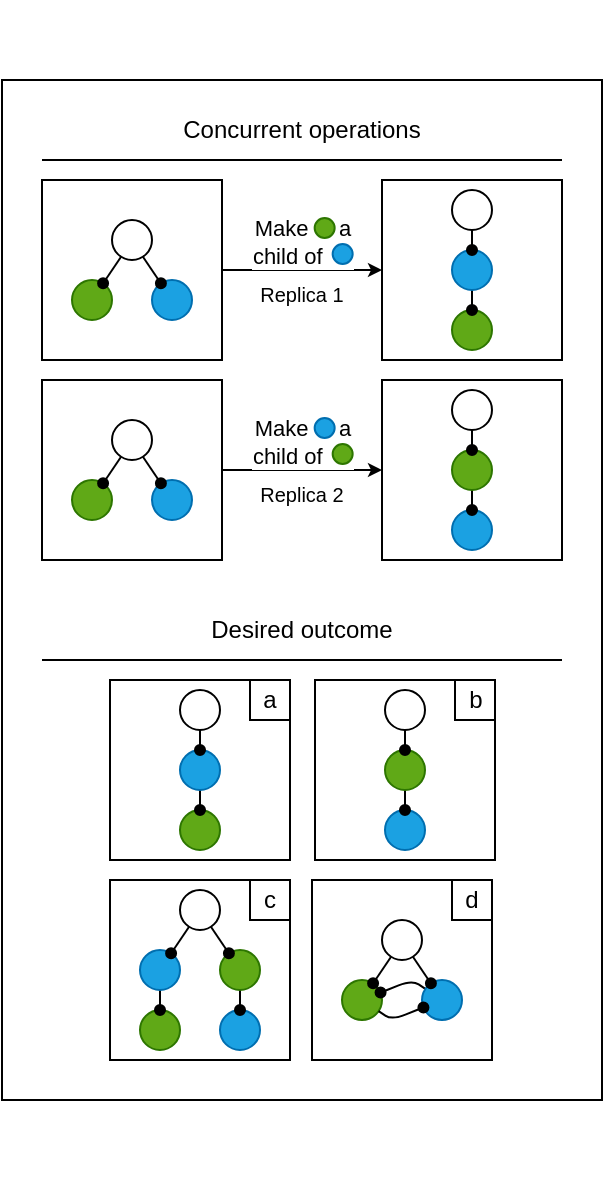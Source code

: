 <mxfile>
    <diagram id="QmS3PArWWQofFNdtgQve" name="Page-1">
        <mxGraphModel dx="1017" dy="824" grid="1" gridSize="10" guides="1" tooltips="1" connect="1" arrows="1" fold="1" page="1" pageScale="1" pageWidth="850" pageHeight="1100" math="0" shadow="0">
            <root>
                <mxCell id="0"/>
                <mxCell id="1" parent="0"/>
                <mxCell id="483" value="" style="rounded=0;whiteSpace=wrap;html=1;fillColor=none;" parent="1" vertex="1">
                    <mxGeometry x="40" y="40" width="300" height="510" as="geometry"/>
                </mxCell>
                <mxCell id="388" style="edgeStyle=none;html=1;fontFamily=Courier New;startArrow=none;startFill=0;endArrow=classic;endFill=1;endSize=4;strokeWidth=1;" parent="1" source="398" target="406" edge="1">
                    <mxGeometry relative="1" as="geometry">
                        <mxPoint x="150" y="235" as="sourcePoint"/>
                        <mxPoint x="230" y="235" as="targetPoint"/>
                    </mxGeometry>
                </mxCell>
                <mxCell id="384" value="" style="group" parent="1" vertex="1" connectable="0">
                    <mxGeometry x="189.997" y="209" width="25.333" height="23" as="geometry"/>
                </mxCell>
                <mxCell id="385" value="Make&amp;nbsp; &amp;nbsp; &amp;nbsp;a&lt;br&gt;child of&amp;nbsp; &amp;nbsp; &amp;nbsp;" style="edgeLabel;html=1;align=center;verticalAlign=middle;resizable=0;points=[];" parent="384" vertex="1" connectable="0">
                    <mxGeometry y="11.5" as="geometry"/>
                </mxCell>
                <mxCell id="386" value="" style="ellipse;whiteSpace=wrap;html=1;aspect=fixed;fillColor=#1ba1e2;fontColor=#ffffff;strokeColor=#006EAF;" parent="384" vertex="1">
                    <mxGeometry x="6.333" width="10" height="10" as="geometry"/>
                </mxCell>
                <mxCell id="387" value="" style="ellipse;whiteSpace=wrap;html=1;aspect=fixed;fillColor=#60a917;fontColor=#ffffff;strokeColor=#2D7600;" parent="384" vertex="1">
                    <mxGeometry x="15.333" y="13" width="10" height="10" as="geometry"/>
                </mxCell>
                <mxCell id="389" style="edgeStyle=none;html=1;fontFamily=Courier New;startArrow=none;startFill=0;endArrow=classic;endFill=1;endSize=4;strokeWidth=1;" parent="1" source="350" target="352" edge="1">
                    <mxGeometry relative="1" as="geometry"/>
                </mxCell>
                <mxCell id="383" value="" style="group" parent="1" vertex="1" connectable="0">
                    <mxGeometry x="189.997" y="109" width="25.333" height="23" as="geometry"/>
                </mxCell>
                <mxCell id="380" value="Make&amp;nbsp; &amp;nbsp; &amp;nbsp;a&lt;br&gt;child of&amp;nbsp; &amp;nbsp; &amp;nbsp;" style="edgeLabel;html=1;align=center;verticalAlign=middle;resizable=0;points=[];" parent="383" vertex="1" connectable="0">
                    <mxGeometry y="11.5" as="geometry"/>
                </mxCell>
                <mxCell id="381" value="" style="ellipse;whiteSpace=wrap;html=1;aspect=fixed;fillColor=#60a917;fontColor=#ffffff;strokeColor=#2D7600;" parent="383" vertex="1">
                    <mxGeometry x="6.333" width="10" height="10" as="geometry"/>
                </mxCell>
                <mxCell id="382" value="" style="ellipse;whiteSpace=wrap;html=1;aspect=fixed;fillColor=#1ba1e2;fontColor=#ffffff;strokeColor=#006EAF;" parent="383" vertex="1">
                    <mxGeometry x="15.333" y="13" width="10" height="10" as="geometry"/>
                </mxCell>
                <mxCell id="390" value="" style="endArrow=none;html=1;endSize=4;strokeWidth=1;" parent="1" edge="1">
                    <mxGeometry width="50" height="50" relative="1" as="geometry">
                        <mxPoint x="320" y="330" as="sourcePoint"/>
                        <mxPoint x="60" y="330" as="targetPoint"/>
                    </mxGeometry>
                </mxCell>
                <mxCell id="394" value="Desired outcome" style="text;html=1;strokeColor=none;fillColor=none;align=center;verticalAlign=middle;whiteSpace=wrap;rounded=0;" parent="1" vertex="1">
                    <mxGeometry x="130" y="300" width="120" height="30" as="geometry"/>
                </mxCell>
                <mxCell id="395" value="&lt;font style=&quot;font-size: 10px&quot;&gt;Replica 2&lt;/font&gt;" style="text;html=1;strokeColor=none;fillColor=none;align=center;verticalAlign=middle;whiteSpace=wrap;rounded=0;" parent="1" vertex="1">
                    <mxGeometry x="160" y="233" width="60" height="27" as="geometry"/>
                </mxCell>
                <mxCell id="396" value="&lt;font style=&quot;font-size: 10px&quot;&gt;Replica 1&lt;/font&gt;" style="text;html=1;strokeColor=none;fillColor=none;align=center;verticalAlign=middle;whiteSpace=wrap;rounded=0;" parent="1" vertex="1">
                    <mxGeometry x="160" y="133" width="60" height="27" as="geometry"/>
                </mxCell>
                <mxCell id="462" value="" style="group" parent="1" vertex="1" connectable="0">
                    <mxGeometry x="60" y="90" width="90" height="90" as="geometry"/>
                </mxCell>
                <mxCell id="350" value="" style="whiteSpace=wrap;html=1;aspect=fixed;" parent="462" vertex="1">
                    <mxGeometry width="90" height="90" as="geometry"/>
                </mxCell>
                <mxCell id="289" value="" style="ellipse;whiteSpace=wrap;html=1;aspect=fixed;fillColor=#60a917;fontColor=#ffffff;strokeColor=#2D7600;" parent="462" vertex="1">
                    <mxGeometry x="15" y="50" width="20" height="20" as="geometry"/>
                </mxCell>
                <mxCell id="291" value="" style="ellipse;whiteSpace=wrap;html=1;aspect=fixed;fillColor=#1ba1e2;fontColor=#ffffff;strokeColor=#006EAF;" parent="462" vertex="1">
                    <mxGeometry x="55" y="50" width="20" height="20" as="geometry"/>
                </mxCell>
                <mxCell id="292" value="" style="ellipse;whiteSpace=wrap;html=1;aspect=fixed;" parent="462" vertex="1">
                    <mxGeometry x="35" y="20" width="20" height="20" as="geometry"/>
                </mxCell>
                <mxCell id="293" value="" style="endArrow=oval;html=1;endFill=1;endSize=5;startSize=5;" parent="462" source="292" target="289" edge="1">
                    <mxGeometry width="50" height="50" relative="1" as="geometry">
                        <mxPoint x="-145" y="-175" as="sourcePoint"/>
                        <mxPoint x="-115" y="-100" as="targetPoint"/>
                    </mxGeometry>
                </mxCell>
                <mxCell id="294" value="" style="endArrow=oval;html=1;endFill=1;endSize=5;startSize=5;" parent="462" source="292" target="291" edge="1">
                    <mxGeometry width="50" height="50" relative="1" as="geometry">
                        <mxPoint x="-101.446" y="-155.305" as="sourcePoint"/>
                        <mxPoint x="-148.635" y="-114.79" as="targetPoint"/>
                    </mxGeometry>
                </mxCell>
                <mxCell id="463" value="" style="group" parent="1" vertex="1" connectable="0">
                    <mxGeometry x="60" y="190" width="90" height="90" as="geometry"/>
                </mxCell>
                <mxCell id="398" value="" style="whiteSpace=wrap;html=1;aspect=fixed;" parent="463" vertex="1">
                    <mxGeometry width="90" height="90" as="geometry"/>
                </mxCell>
                <mxCell id="399" value="" style="ellipse;whiteSpace=wrap;html=1;aspect=fixed;fillColor=#60a917;fontColor=#ffffff;strokeColor=#2D7600;" parent="463" vertex="1">
                    <mxGeometry x="15" y="50" width="20" height="20" as="geometry"/>
                </mxCell>
                <mxCell id="400" value="" style="ellipse;whiteSpace=wrap;html=1;aspect=fixed;fillColor=#1ba1e2;fontColor=#ffffff;strokeColor=#006EAF;" parent="463" vertex="1">
                    <mxGeometry x="55" y="50" width="20" height="20" as="geometry"/>
                </mxCell>
                <mxCell id="401" value="" style="ellipse;whiteSpace=wrap;html=1;aspect=fixed;" parent="463" vertex="1">
                    <mxGeometry x="35" y="20" width="20" height="20" as="geometry"/>
                </mxCell>
                <mxCell id="402" value="" style="endArrow=oval;html=1;endFill=1;endSize=5;startSize=5;" parent="463" source="401" target="399" edge="1">
                    <mxGeometry width="50" height="50" relative="1" as="geometry">
                        <mxPoint x="-145" y="-175" as="sourcePoint"/>
                        <mxPoint x="-115" y="-100" as="targetPoint"/>
                    </mxGeometry>
                </mxCell>
                <mxCell id="403" value="" style="endArrow=oval;html=1;endFill=1;endSize=5;startSize=5;" parent="463" source="401" target="400" edge="1">
                    <mxGeometry width="50" height="50" relative="1" as="geometry">
                        <mxPoint x="-101.446" y="-155.305" as="sourcePoint"/>
                        <mxPoint x="-148.635" y="-114.79" as="targetPoint"/>
                    </mxGeometry>
                </mxCell>
                <mxCell id="464" value="" style="group" parent="1" vertex="1" connectable="0">
                    <mxGeometry x="230" y="90" width="90" height="90" as="geometry"/>
                </mxCell>
                <mxCell id="352" value="" style="whiteSpace=wrap;html=1;aspect=fixed;" parent="464" vertex="1">
                    <mxGeometry width="90" height="90" as="geometry"/>
                </mxCell>
                <mxCell id="296" value="" style="ellipse;whiteSpace=wrap;html=1;aspect=fixed;fillColor=#60a917;fontColor=#ffffff;strokeColor=#2D7600;" parent="464" vertex="1">
                    <mxGeometry x="35" y="65" width="20" height="20" as="geometry"/>
                </mxCell>
                <mxCell id="303" style="edgeStyle=none;html=1;fontFamily=Courier New;startArrow=none;startFill=0;endArrow=oval;endFill=1;endSize=5;strokeWidth=1;startSize=5;" parent="464" source="298" target="296" edge="1">
                    <mxGeometry relative="1" as="geometry"/>
                </mxCell>
                <mxCell id="298" value="" style="ellipse;whiteSpace=wrap;html=1;aspect=fixed;fillColor=#1ba1e2;fontColor=#ffffff;strokeColor=#006EAF;" parent="464" vertex="1">
                    <mxGeometry x="35" y="35" width="20" height="20" as="geometry"/>
                </mxCell>
                <mxCell id="299" value="" style="ellipse;whiteSpace=wrap;html=1;aspect=fixed;" parent="464" vertex="1">
                    <mxGeometry x="35" y="5" width="20" height="20" as="geometry"/>
                </mxCell>
                <mxCell id="301" value="" style="endArrow=oval;html=1;endFill=1;endSize=5;startSize=5;" parent="464" source="299" target="298" edge="1">
                    <mxGeometry width="50" height="50" relative="1" as="geometry">
                        <mxPoint x="-101.446" y="-170.305" as="sourcePoint"/>
                        <mxPoint x="-148.635" y="-129.79" as="targetPoint"/>
                    </mxGeometry>
                </mxCell>
                <mxCell id="465" value="" style="group" parent="1" vertex="1" connectable="0">
                    <mxGeometry x="230" y="190" width="90" height="90" as="geometry"/>
                </mxCell>
                <mxCell id="406" value="" style="whiteSpace=wrap;html=1;aspect=fixed;" parent="465" vertex="1">
                    <mxGeometry width="90" height="90" as="geometry"/>
                </mxCell>
                <mxCell id="407" value="" style="ellipse;whiteSpace=wrap;html=1;aspect=fixed;fillColor=#1ba1e2;fontColor=#ffffff;strokeColor=#006EAF;" parent="465" vertex="1">
                    <mxGeometry x="35" y="65" width="20" height="20" as="geometry"/>
                </mxCell>
                <mxCell id="408" style="edgeStyle=none;html=1;fontFamily=Courier New;startArrow=none;startFill=0;endArrow=oval;endFill=1;endSize=5;strokeWidth=1;startSize=5;" parent="465" source="409" target="407" edge="1">
                    <mxGeometry relative="1" as="geometry"/>
                </mxCell>
                <mxCell id="409" value="" style="ellipse;whiteSpace=wrap;html=1;aspect=fixed;fillColor=#60a917;fontColor=#ffffff;strokeColor=#2D7600;" parent="465" vertex="1">
                    <mxGeometry x="35" y="35" width="20" height="20" as="geometry"/>
                </mxCell>
                <mxCell id="410" value="" style="ellipse;whiteSpace=wrap;html=1;aspect=fixed;" parent="465" vertex="1">
                    <mxGeometry x="35" y="5" width="20" height="20" as="geometry"/>
                </mxCell>
                <mxCell id="411" value="" style="endArrow=oval;html=1;endFill=1;endSize=5;startSize=5;" parent="465" source="410" target="409" edge="1">
                    <mxGeometry width="50" height="50" relative="1" as="geometry">
                        <mxPoint x="-101.446" y="-170.305" as="sourcePoint"/>
                        <mxPoint x="-148.635" y="-129.79" as="targetPoint"/>
                    </mxGeometry>
                </mxCell>
                <mxCell id="466" value="" style="group" parent="1" vertex="1" connectable="0">
                    <mxGeometry x="94" y="440" width="90" height="90" as="geometry"/>
                </mxCell>
                <mxCell id="427" value="" style="whiteSpace=wrap;html=1;aspect=fixed;" parent="466" vertex="1">
                    <mxGeometry width="90" height="90" as="geometry"/>
                </mxCell>
                <mxCell id="428" value="" style="ellipse;whiteSpace=wrap;html=1;aspect=fixed;fillColor=#60a917;fontColor=#ffffff;strokeColor=#2D7600;" parent="466" vertex="1">
                    <mxGeometry x="15" y="65" width="20" height="20" as="geometry"/>
                </mxCell>
                <mxCell id="429" style="edgeStyle=none;html=1;fontFamily=Courier New;startArrow=none;startFill=0;endArrow=oval;endFill=1;endSize=5;strokeWidth=1;startSize=5;" parent="466" source="430" target="428" edge="1">
                    <mxGeometry relative="1" as="geometry"/>
                </mxCell>
                <mxCell id="430" value="" style="ellipse;whiteSpace=wrap;html=1;aspect=fixed;fillColor=#1ba1e2;fontColor=#ffffff;strokeColor=#006EAF;" parent="466" vertex="1">
                    <mxGeometry x="15" y="35" width="20" height="20" as="geometry"/>
                </mxCell>
                <mxCell id="431" value="" style="ellipse;whiteSpace=wrap;html=1;aspect=fixed;" parent="466" vertex="1">
                    <mxGeometry x="35" y="5" width="20" height="20" as="geometry"/>
                </mxCell>
                <mxCell id="432" value="" style="endArrow=oval;html=1;endFill=1;endSize=5;startSize=5;" parent="466" source="431" target="430" edge="1">
                    <mxGeometry width="50" height="50" relative="1" as="geometry">
                        <mxPoint x="-101.446" y="-170.305" as="sourcePoint"/>
                        <mxPoint x="-148.635" y="-129.79" as="targetPoint"/>
                    </mxGeometry>
                </mxCell>
                <mxCell id="440" value="" style="ellipse;whiteSpace=wrap;html=1;aspect=fixed;fillColor=#1ba1e2;fontColor=#ffffff;strokeColor=#006EAF;" parent="466" vertex="1">
                    <mxGeometry x="55" y="65" width="20" height="20" as="geometry"/>
                </mxCell>
                <mxCell id="441" style="edgeStyle=none;html=1;fontFamily=Courier New;startArrow=none;startFill=0;endArrow=oval;endFill=1;endSize=5;strokeWidth=1;startSize=5;" parent="466" source="442" target="440" edge="1">
                    <mxGeometry relative="1" as="geometry"/>
                </mxCell>
                <mxCell id="442" value="" style="ellipse;whiteSpace=wrap;html=1;aspect=fixed;fillColor=#60a917;fontColor=#ffffff;strokeColor=#2D7600;" parent="466" vertex="1">
                    <mxGeometry x="55" y="35" width="20" height="20" as="geometry"/>
                </mxCell>
                <mxCell id="446" style="edgeStyle=none;html=1;fontFamily=Helvetica;fontSize=10;startArrow=none;startFill=0;endArrow=oval;endFill=1;endSize=5;strokeWidth=1;startSize=5;" parent="466" source="431" target="442" edge="1">
                    <mxGeometry relative="1" as="geometry"/>
                </mxCell>
                <mxCell id="481" value="c" style="whiteSpace=wrap;html=1;" parent="466" vertex="1">
                    <mxGeometry x="70" width="20" height="20" as="geometry"/>
                </mxCell>
                <mxCell id="467" value="" style="group" parent="1" vertex="1" connectable="0">
                    <mxGeometry x="195" y="440" width="90" height="90" as="geometry"/>
                </mxCell>
                <mxCell id="452" value="" style="whiteSpace=wrap;html=1;aspect=fixed;" parent="467" vertex="1">
                    <mxGeometry width="90" height="90" as="geometry"/>
                </mxCell>
                <mxCell id="453" value="" style="ellipse;whiteSpace=wrap;html=1;aspect=fixed;fillColor=#60a917;fontColor=#ffffff;strokeColor=#2D7600;" parent="467" vertex="1">
                    <mxGeometry x="15" y="50" width="20" height="20" as="geometry"/>
                </mxCell>
                <mxCell id="459" style="edgeStyle=none;html=1;fontFamily=Helvetica;fontSize=10;startArrow=none;startFill=0;endArrow=oval;endFill=1;endSize=5;strokeWidth=1;startSize=5;" parent="467" source="454" target="453" edge="1">
                    <mxGeometry relative="1" as="geometry">
                        <Array as="points">
                            <mxPoint x="50" y="50"/>
                        </Array>
                    </mxGeometry>
                </mxCell>
                <mxCell id="454" value="" style="ellipse;whiteSpace=wrap;html=1;aspect=fixed;fillColor=#1ba1e2;fontColor=#ffffff;strokeColor=#006EAF;" parent="467" vertex="1">
                    <mxGeometry x="55" y="50" width="20" height="20" as="geometry"/>
                </mxCell>
                <mxCell id="455" value="" style="ellipse;whiteSpace=wrap;html=1;aspect=fixed;" parent="467" vertex="1">
                    <mxGeometry x="35" y="20" width="20" height="20" as="geometry"/>
                </mxCell>
                <mxCell id="456" value="" style="endArrow=oval;html=1;endFill=1;endSize=5;startSize=5;" parent="467" source="455" target="453" edge="1">
                    <mxGeometry width="50" height="50" relative="1" as="geometry">
                        <mxPoint x="-145" y="-175" as="sourcePoint"/>
                        <mxPoint x="-115" y="-100" as="targetPoint"/>
                    </mxGeometry>
                </mxCell>
                <mxCell id="457" value="" style="endArrow=oval;html=1;endFill=1;endSize=5;startSize=5;" parent="467" source="455" target="454" edge="1">
                    <mxGeometry width="50" height="50" relative="1" as="geometry">
                        <mxPoint x="-101.446" y="-155.305" as="sourcePoint"/>
                        <mxPoint x="-148.635" y="-114.79" as="targetPoint"/>
                    </mxGeometry>
                </mxCell>
                <mxCell id="458" style="edgeStyle=none;html=1;fontFamily=Helvetica;fontSize=10;startArrow=none;startFill=0;endArrow=oval;endFill=1;endSize=5;strokeWidth=1;startSize=5;" parent="467" source="453" target="454" edge="1">
                    <mxGeometry relative="1" as="geometry">
                        <Array as="points">
                            <mxPoint x="40" y="70"/>
                        </Array>
                    </mxGeometry>
                </mxCell>
                <mxCell id="482" value="d" style="whiteSpace=wrap;html=1;" parent="467" vertex="1">
                    <mxGeometry x="70" width="20" height="20" as="geometry"/>
                </mxCell>
                <mxCell id="468" value="" style="group" parent="1" vertex="1" connectable="0">
                    <mxGeometry x="196.5" y="340" width="90" height="90" as="geometry"/>
                </mxCell>
                <mxCell id="420" value="" style="whiteSpace=wrap;html=1;aspect=fixed;" parent="468" vertex="1">
                    <mxGeometry width="90" height="90" as="geometry"/>
                </mxCell>
                <mxCell id="421" value="" style="ellipse;whiteSpace=wrap;html=1;aspect=fixed;fillColor=#1ba1e2;fontColor=#ffffff;strokeColor=#006EAF;" parent="468" vertex="1">
                    <mxGeometry x="35" y="65" width="20" height="20" as="geometry"/>
                </mxCell>
                <mxCell id="422" style="edgeStyle=none;html=1;fontFamily=Courier New;startArrow=none;startFill=0;endArrow=oval;endFill=1;endSize=5;strokeWidth=1;startSize=5;" parent="468" source="423" target="421" edge="1">
                    <mxGeometry relative="1" as="geometry"/>
                </mxCell>
                <mxCell id="423" value="" style="ellipse;whiteSpace=wrap;html=1;aspect=fixed;fillColor=#60a917;fontColor=#ffffff;strokeColor=#2D7600;" parent="468" vertex="1">
                    <mxGeometry x="35" y="35" width="20" height="20" as="geometry"/>
                </mxCell>
                <mxCell id="424" value="" style="ellipse;whiteSpace=wrap;html=1;aspect=fixed;" parent="468" vertex="1">
                    <mxGeometry x="35" y="5" width="20" height="20" as="geometry"/>
                </mxCell>
                <mxCell id="425" value="" style="endArrow=oval;html=1;endFill=1;endSize=5;startSize=5;" parent="468" source="424" target="423" edge="1">
                    <mxGeometry width="50" height="50" relative="1" as="geometry">
                        <mxPoint x="-101.446" y="-170.305" as="sourcePoint"/>
                        <mxPoint x="-148.635" y="-129.79" as="targetPoint"/>
                    </mxGeometry>
                </mxCell>
                <mxCell id="480" value="b" style="whiteSpace=wrap;html=1;" parent="468" vertex="1">
                    <mxGeometry x="70" width="20" height="20" as="geometry"/>
                </mxCell>
                <mxCell id="469" value="" style="group" parent="1" vertex="1" connectable="0">
                    <mxGeometry x="94" y="340" width="90" height="90" as="geometry"/>
                </mxCell>
                <mxCell id="413" value="" style="whiteSpace=wrap;html=1;aspect=fixed;" parent="469" vertex="1">
                    <mxGeometry width="90" height="90" as="geometry"/>
                </mxCell>
                <mxCell id="414" value="" style="ellipse;whiteSpace=wrap;html=1;aspect=fixed;fillColor=#60a917;fontColor=#ffffff;strokeColor=#2D7600;" parent="469" vertex="1">
                    <mxGeometry x="35" y="65" width="20" height="20" as="geometry"/>
                </mxCell>
                <mxCell id="415" style="edgeStyle=none;html=1;fontFamily=Courier New;startArrow=none;startFill=0;endArrow=oval;endFill=1;endSize=5;strokeWidth=1;startSize=5;" parent="469" source="416" target="414" edge="1">
                    <mxGeometry relative="1" as="geometry"/>
                </mxCell>
                <mxCell id="416" value="" style="ellipse;whiteSpace=wrap;html=1;aspect=fixed;fillColor=#1ba1e2;fontColor=#ffffff;strokeColor=#006EAF;" parent="469" vertex="1">
                    <mxGeometry x="35" y="35" width="20" height="20" as="geometry"/>
                </mxCell>
                <mxCell id="417" value="" style="ellipse;whiteSpace=wrap;html=1;aspect=fixed;" parent="469" vertex="1">
                    <mxGeometry x="35" y="5" width="20" height="20" as="geometry"/>
                </mxCell>
                <mxCell id="418" value="" style="endArrow=oval;html=1;endFill=1;endSize=5;startSize=5;" parent="469" source="417" target="416" edge="1">
                    <mxGeometry width="50" height="50" relative="1" as="geometry">
                        <mxPoint x="-101.446" y="-170.305" as="sourcePoint"/>
                        <mxPoint x="-148.635" y="-129.79" as="targetPoint"/>
                    </mxGeometry>
                </mxCell>
                <mxCell id="471" value="a" style="whiteSpace=wrap;html=1;" parent="469" vertex="1">
                    <mxGeometry x="70" width="20" height="20" as="geometry"/>
                </mxCell>
                <mxCell id="484" value="" style="endArrow=none;html=1;endSize=4;strokeWidth=1;" parent="1" edge="1">
                    <mxGeometry width="50" height="50" relative="1" as="geometry">
                        <mxPoint x="320" y="80" as="sourcePoint"/>
                        <mxPoint x="60" y="80" as="targetPoint"/>
                    </mxGeometry>
                </mxCell>
                <mxCell id="485" value="Concurrent operations" style="text;html=1;strokeColor=none;fillColor=none;align=center;verticalAlign=middle;whiteSpace=wrap;rounded=0;" parent="1" vertex="1">
                    <mxGeometry x="110" y="50" width="160" height="30" as="geometry"/>
                </mxCell>
                <mxCell id="487" value="" style="rounded=0;whiteSpace=wrap;html=1;fillColor=none;strokeColor=none;" vertex="1" parent="1">
                    <mxGeometry x="40" width="300" height="600" as="geometry"/>
                </mxCell>
            </root>
        </mxGraphModel>
    </diagram>
</mxfile>